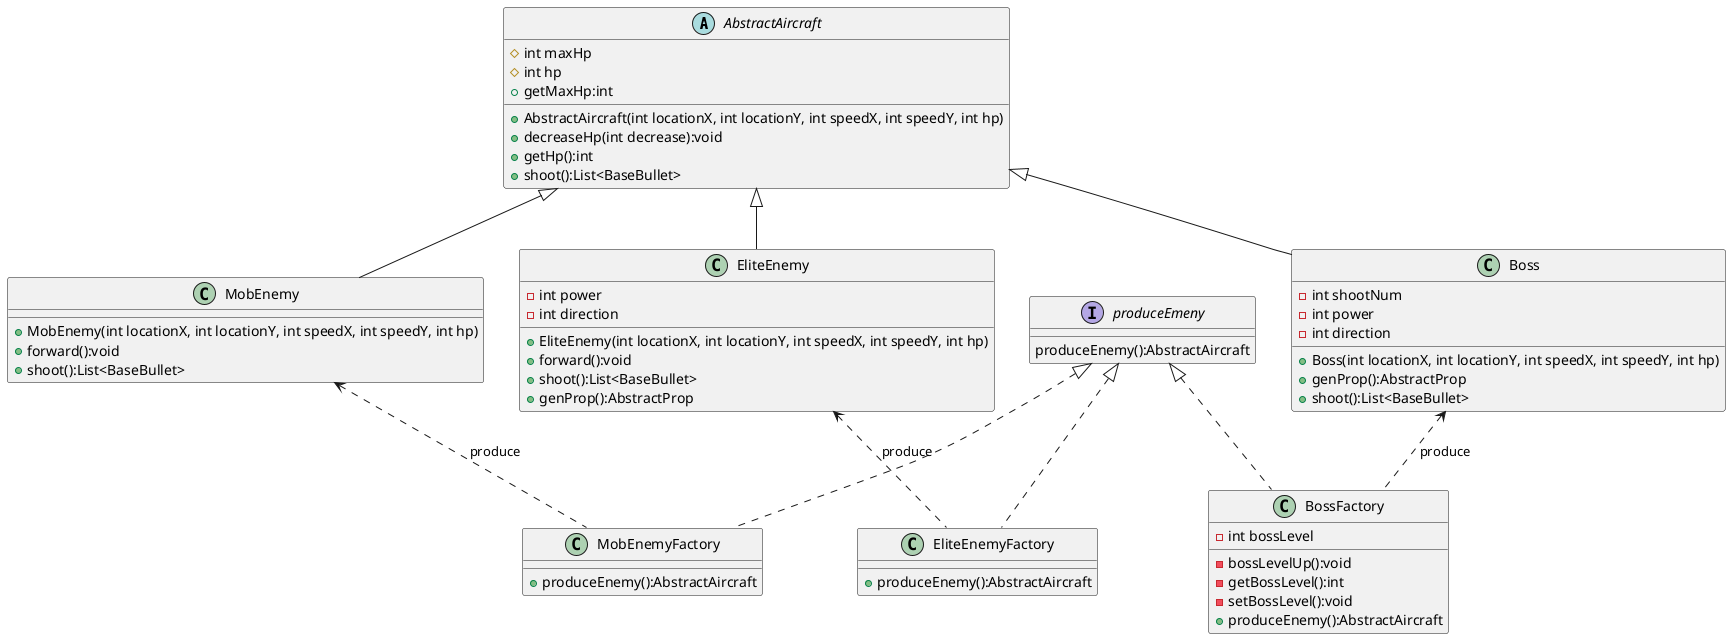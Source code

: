 @startuml
'https://plantuml.com/class-diagram

abstract class AbstractAircraft
{
	# int maxHp
    # int hp
    + AbstractAircraft(int locationX, int locationY, int speedX, int speedY, int hp)
    + decreaseHp(int decrease):void
    + getHp():int
    + getMaxHp:int
    + shoot():List<BaseBullet>

}
class MobEnemy {
    + MobEnemy(int locationX, int locationY, int speedX, int speedY, int hp)
    + forward():void
    + shoot():List<BaseBullet>
}

class EliteEnemy {
    - int power
    - int direction
    + EliteEnemy(int locationX, int locationY, int speedX, int speedY, int hp)
    + forward():void
    + shoot():List<BaseBullet>
    + genProp():AbstractProp
}

class Boss {
    - int shootNum
    - int power
    - int direction
    + Boss(int locationX, int locationY, int speedX, int speedY, int hp)
    + genProp():AbstractProp
    + shoot():List<BaseBullet>
}

interface produceEmeny{
    produceEnemy():AbstractAircraft
}

class MobEnemyFactory{
    + produceEnemy():AbstractAircraft
}

class EliteEnemyFactory{
    + produceEnemy():AbstractAircraft
}

class BossFactory{
    - int bossLevel
    - bossLevelUp():void
    - getBossLevel():int
    - setBossLevel():void
    + produceEnemy():AbstractAircraft
}

AbstractAircraft <|-- MobEnemy
AbstractAircraft <|-- EliteEnemy
AbstractAircraft <|-- Boss

produceEmeny <|.. MobEnemyFactory
produceEmeny <|.. EliteEnemyFactory
produceEmeny <|.. BossFactory

MobEnemy <.. MobEnemyFactory : produce
EliteEnemy <.. EliteEnemyFactory : produce
Boss <.. BossFactory :produce

@enduml